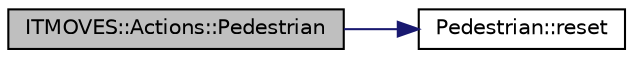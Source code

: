 digraph "ITMOVES::Actions::Pedestrian"
{
 // LATEX_PDF_SIZE
  edge [fontname="Helvetica",fontsize="10",labelfontname="Helvetica",labelfontsize="10"];
  node [fontname="Helvetica",fontsize="10",shape=record];
  rankdir="LR";
  Node1 [label="ITMOVES::Actions::Pedestrian",height=0.2,width=0.4,color="black", fillcolor="grey75", style="filled", fontcolor="black",tooltip="Regulates the behavior of the vehicle when encountering pedestrians in the crosswalk and on the roadw..."];
  Node1 -> Node2 [color="midnightblue",fontsize="10",style="solid",fontname="Helvetica"];
  Node2 [label="Pedestrian::reset",height=0.2,width=0.4,color="black", fillcolor="white", style="filled",URL="$struct_pedestrian.html#a8d440c0b93c17c226c56471275a67613",tooltip="Reset the struct Pedestrian."];
}
